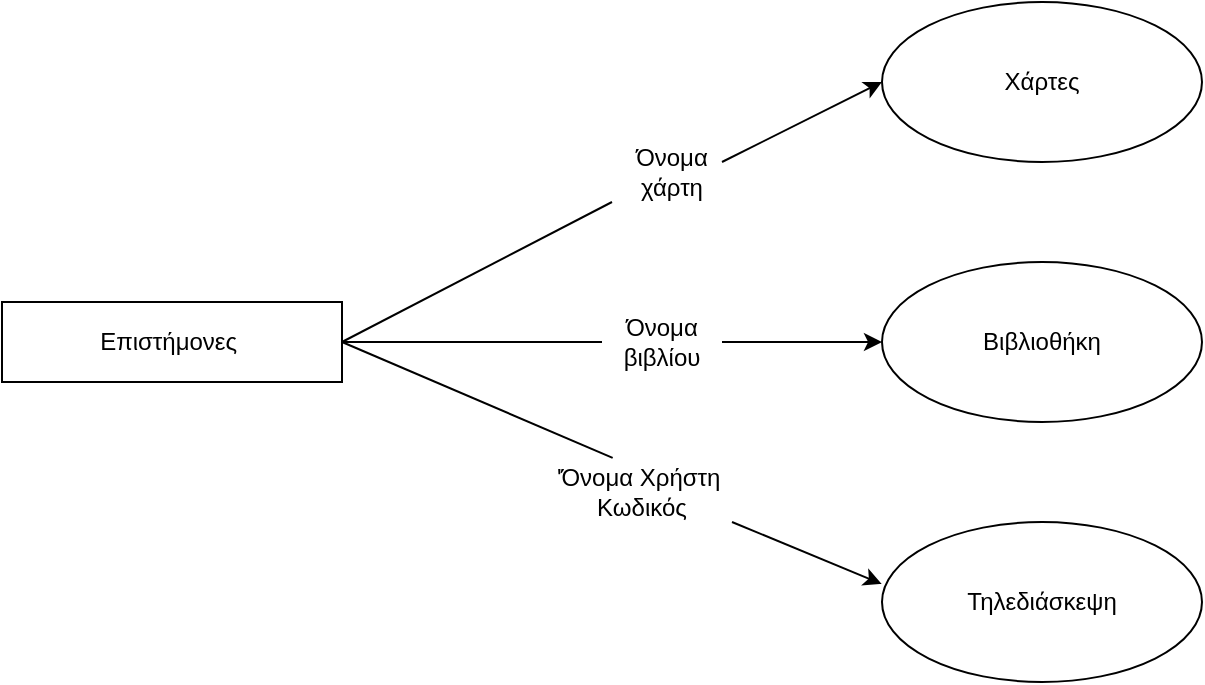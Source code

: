 <mxfile version="21.3.2" type="github">
  <diagram name="Σελίδα-1" id="d722_HOSetGY8IbsiXK8">
    <mxGraphModel dx="1118" dy="526" grid="1" gridSize="10" guides="1" tooltips="1" connect="1" arrows="1" fold="1" page="1" pageScale="1" pageWidth="3300" pageHeight="4681" math="0" shadow="0">
      <root>
        <mxCell id="0" />
        <mxCell id="1" parent="0" />
        <mxCell id="W4YdzC6T8s4nz27xlf9W-1" value="Επιστήμονες&amp;nbsp;" style="rounded=0;whiteSpace=wrap;html=1;" vertex="1" parent="1">
          <mxGeometry x="880" y="790" width="170" height="40" as="geometry" />
        </mxCell>
        <mxCell id="W4YdzC6T8s4nz27xlf9W-3" value="Χάρτες" style="ellipse;whiteSpace=wrap;html=1;align=center;" vertex="1" parent="1">
          <mxGeometry x="1320" y="640" width="160" height="80" as="geometry" />
        </mxCell>
        <mxCell id="W4YdzC6T8s4nz27xlf9W-4" value="" style="endArrow=none;html=1;rounded=0;exitX=1;exitY=0.5;exitDx=0;exitDy=0;entryX=0;entryY=1;entryDx=0;entryDy=0;" edge="1" parent="1" source="W4YdzC6T8s4nz27xlf9W-1" target="W4YdzC6T8s4nz27xlf9W-5">
          <mxGeometry width="50" height="50" relative="1" as="geometry">
            <mxPoint x="1080" y="710" as="sourcePoint" />
            <mxPoint x="1120" y="680" as="targetPoint" />
          </mxGeometry>
        </mxCell>
        <mxCell id="W4YdzC6T8s4nz27xlf9W-5" value="Όνομα χάρτη" style="text;html=1;strokeColor=none;fillColor=none;align=center;verticalAlign=middle;whiteSpace=wrap;rounded=0;" vertex="1" parent="1">
          <mxGeometry x="1185" y="710" width="60" height="30" as="geometry" />
        </mxCell>
        <mxCell id="W4YdzC6T8s4nz27xlf9W-6" value="" style="endArrow=classic;html=1;rounded=0;entryX=0;entryY=0.5;entryDx=0;entryDy=0;" edge="1" parent="1" target="W4YdzC6T8s4nz27xlf9W-3">
          <mxGeometry width="50" height="50" relative="1" as="geometry">
            <mxPoint x="1240" y="720" as="sourcePoint" />
            <mxPoint x="1260" y="640" as="targetPoint" />
          </mxGeometry>
        </mxCell>
        <mxCell id="W4YdzC6T8s4nz27xlf9W-7" value="Βιβλιοθήκη" style="ellipse;whiteSpace=wrap;html=1;align=center;" vertex="1" parent="1">
          <mxGeometry x="1320" y="770" width="160" height="80" as="geometry" />
        </mxCell>
        <mxCell id="W4YdzC6T8s4nz27xlf9W-8" value="" style="endArrow=none;html=1;rounded=0;exitX=1;exitY=0.5;exitDx=0;exitDy=0;entryX=0;entryY=0.5;entryDx=0;entryDy=0;" edge="1" parent="1" source="W4YdzC6T8s4nz27xlf9W-1" target="W4YdzC6T8s4nz27xlf9W-10">
          <mxGeometry width="50" height="50" relative="1" as="geometry">
            <mxPoint x="1030" y="700" as="sourcePoint" />
            <mxPoint x="1160" y="750" as="targetPoint" />
          </mxGeometry>
        </mxCell>
        <mxCell id="W4YdzC6T8s4nz27xlf9W-10" value="Όνομα βιβλίου" style="text;html=1;strokeColor=none;fillColor=none;align=center;verticalAlign=middle;whiteSpace=wrap;rounded=0;" vertex="1" parent="1">
          <mxGeometry x="1180" y="795" width="60" height="30" as="geometry" />
        </mxCell>
        <mxCell id="W4YdzC6T8s4nz27xlf9W-11" value="" style="endArrow=classic;html=1;rounded=0;exitX=1;exitY=0.5;exitDx=0;exitDy=0;entryX=0;entryY=0.5;entryDx=0;entryDy=0;" edge="1" parent="1" source="W4YdzC6T8s4nz27xlf9W-10" target="W4YdzC6T8s4nz27xlf9W-7">
          <mxGeometry width="50" height="50" relative="1" as="geometry">
            <mxPoint x="1250" y="800" as="sourcePoint" />
            <mxPoint x="1300" y="750" as="targetPoint" />
          </mxGeometry>
        </mxCell>
        <mxCell id="W4YdzC6T8s4nz27xlf9W-12" value="Τηλεδιάσκεψη" style="ellipse;whiteSpace=wrap;html=1;align=center;" vertex="1" parent="1">
          <mxGeometry x="1320" y="900" width="160" height="80" as="geometry" />
        </mxCell>
        <mxCell id="W4YdzC6T8s4nz27xlf9W-13" value="" style="endArrow=none;html=1;rounded=0;exitX=1;exitY=0.5;exitDx=0;exitDy=0;entryX=0.337;entryY=-0.068;entryDx=0;entryDy=0;entryPerimeter=0;" edge="1" parent="1" source="W4YdzC6T8s4nz27xlf9W-1" target="W4YdzC6T8s4nz27xlf9W-14">
          <mxGeometry width="50" height="50" relative="1" as="geometry">
            <mxPoint x="1110" y="880" as="sourcePoint" />
            <mxPoint x="1160" y="830" as="targetPoint" />
          </mxGeometry>
        </mxCell>
        <mxCell id="W4YdzC6T8s4nz27xlf9W-14" value="&#39;Όνομα Χρήστη&amp;nbsp;&lt;br&gt;Κωδικός" style="text;html=1;strokeColor=none;fillColor=none;align=center;verticalAlign=middle;whiteSpace=wrap;rounded=0;" vertex="1" parent="1">
          <mxGeometry x="1155" y="870" width="90" height="30" as="geometry" />
        </mxCell>
        <mxCell id="W4YdzC6T8s4nz27xlf9W-15" value="" style="endArrow=classic;html=1;rounded=0;entryX=-0.001;entryY=0.387;entryDx=0;entryDy=0;exitX=1;exitY=1;exitDx=0;exitDy=0;entryPerimeter=0;" edge="1" parent="1" source="W4YdzC6T8s4nz27xlf9W-14" target="W4YdzC6T8s4nz27xlf9W-12">
          <mxGeometry width="50" height="50" relative="1" as="geometry">
            <mxPoint x="1230" y="880" as="sourcePoint" />
            <mxPoint x="1300" y="910" as="targetPoint" />
          </mxGeometry>
        </mxCell>
      </root>
    </mxGraphModel>
  </diagram>
</mxfile>
